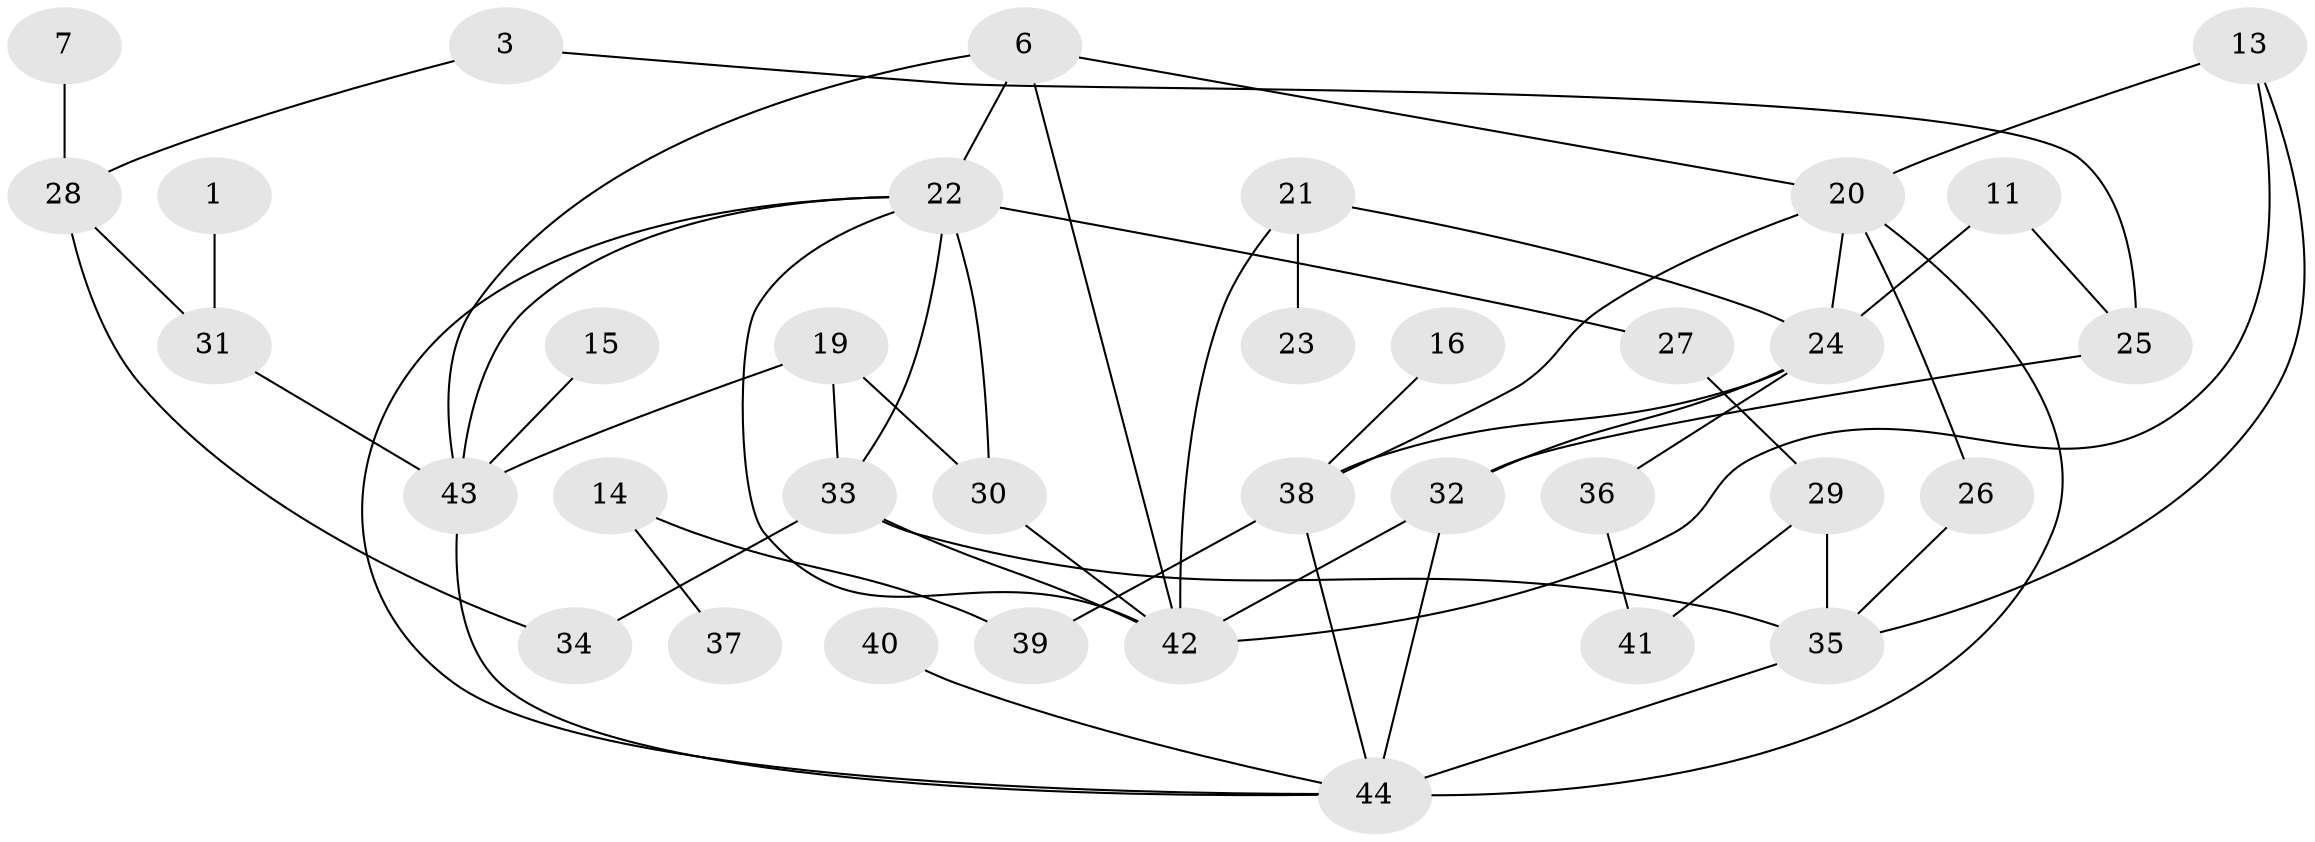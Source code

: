 // original degree distribution, {1: 0.17045454545454544, 2: 0.2840909090909091, 3: 0.25, 0: 0.10227272727272728, 5: 0.056818181818181816, 4: 0.11363636363636363, 8: 0.011363636363636364, 6: 0.011363636363636364}
// Generated by graph-tools (version 1.1) at 2025/00/03/09/25 03:00:49]
// undirected, 35 vertices, 56 edges
graph export_dot {
graph [start="1"]
  node [color=gray90,style=filled];
  1;
  3;
  6;
  7;
  11;
  13;
  14;
  15;
  16;
  19;
  20;
  21;
  22;
  23;
  24;
  25;
  26;
  27;
  28;
  29;
  30;
  31;
  32;
  33;
  34;
  35;
  36;
  37;
  38;
  39;
  40;
  41;
  42;
  43;
  44;
  1 -- 31 [weight=1.0];
  3 -- 25 [weight=1.0];
  3 -- 28 [weight=1.0];
  6 -- 20 [weight=1.0];
  6 -- 22 [weight=1.0];
  6 -- 42 [weight=1.0];
  6 -- 43 [weight=1.0];
  7 -- 28 [weight=1.0];
  11 -- 24 [weight=1.0];
  11 -- 25 [weight=1.0];
  13 -- 20 [weight=1.0];
  13 -- 35 [weight=1.0];
  13 -- 42 [weight=1.0];
  14 -- 37 [weight=1.0];
  14 -- 39 [weight=1.0];
  15 -- 43 [weight=1.0];
  16 -- 38 [weight=1.0];
  19 -- 30 [weight=1.0];
  19 -- 33 [weight=1.0];
  19 -- 43 [weight=1.0];
  20 -- 24 [weight=2.0];
  20 -- 26 [weight=1.0];
  20 -- 38 [weight=1.0];
  20 -- 44 [weight=2.0];
  21 -- 23 [weight=1.0];
  21 -- 24 [weight=1.0];
  21 -- 42 [weight=1.0];
  22 -- 27 [weight=1.0];
  22 -- 30 [weight=1.0];
  22 -- 33 [weight=1.0];
  22 -- 42 [weight=1.0];
  22 -- 43 [weight=1.0];
  22 -- 44 [weight=1.0];
  24 -- 32 [weight=1.0];
  24 -- 36 [weight=1.0];
  24 -- 38 [weight=1.0];
  25 -- 32 [weight=1.0];
  26 -- 35 [weight=1.0];
  27 -- 29 [weight=1.0];
  28 -- 31 [weight=1.0];
  28 -- 34 [weight=1.0];
  29 -- 35 [weight=1.0];
  29 -- 41 [weight=1.0];
  30 -- 42 [weight=1.0];
  31 -- 43 [weight=1.0];
  32 -- 42 [weight=1.0];
  32 -- 44 [weight=1.0];
  33 -- 34 [weight=1.0];
  33 -- 35 [weight=1.0];
  33 -- 42 [weight=1.0];
  35 -- 44 [weight=1.0];
  36 -- 41 [weight=1.0];
  38 -- 39 [weight=1.0];
  38 -- 44 [weight=1.0];
  40 -- 44 [weight=1.0];
  43 -- 44 [weight=1.0];
}
